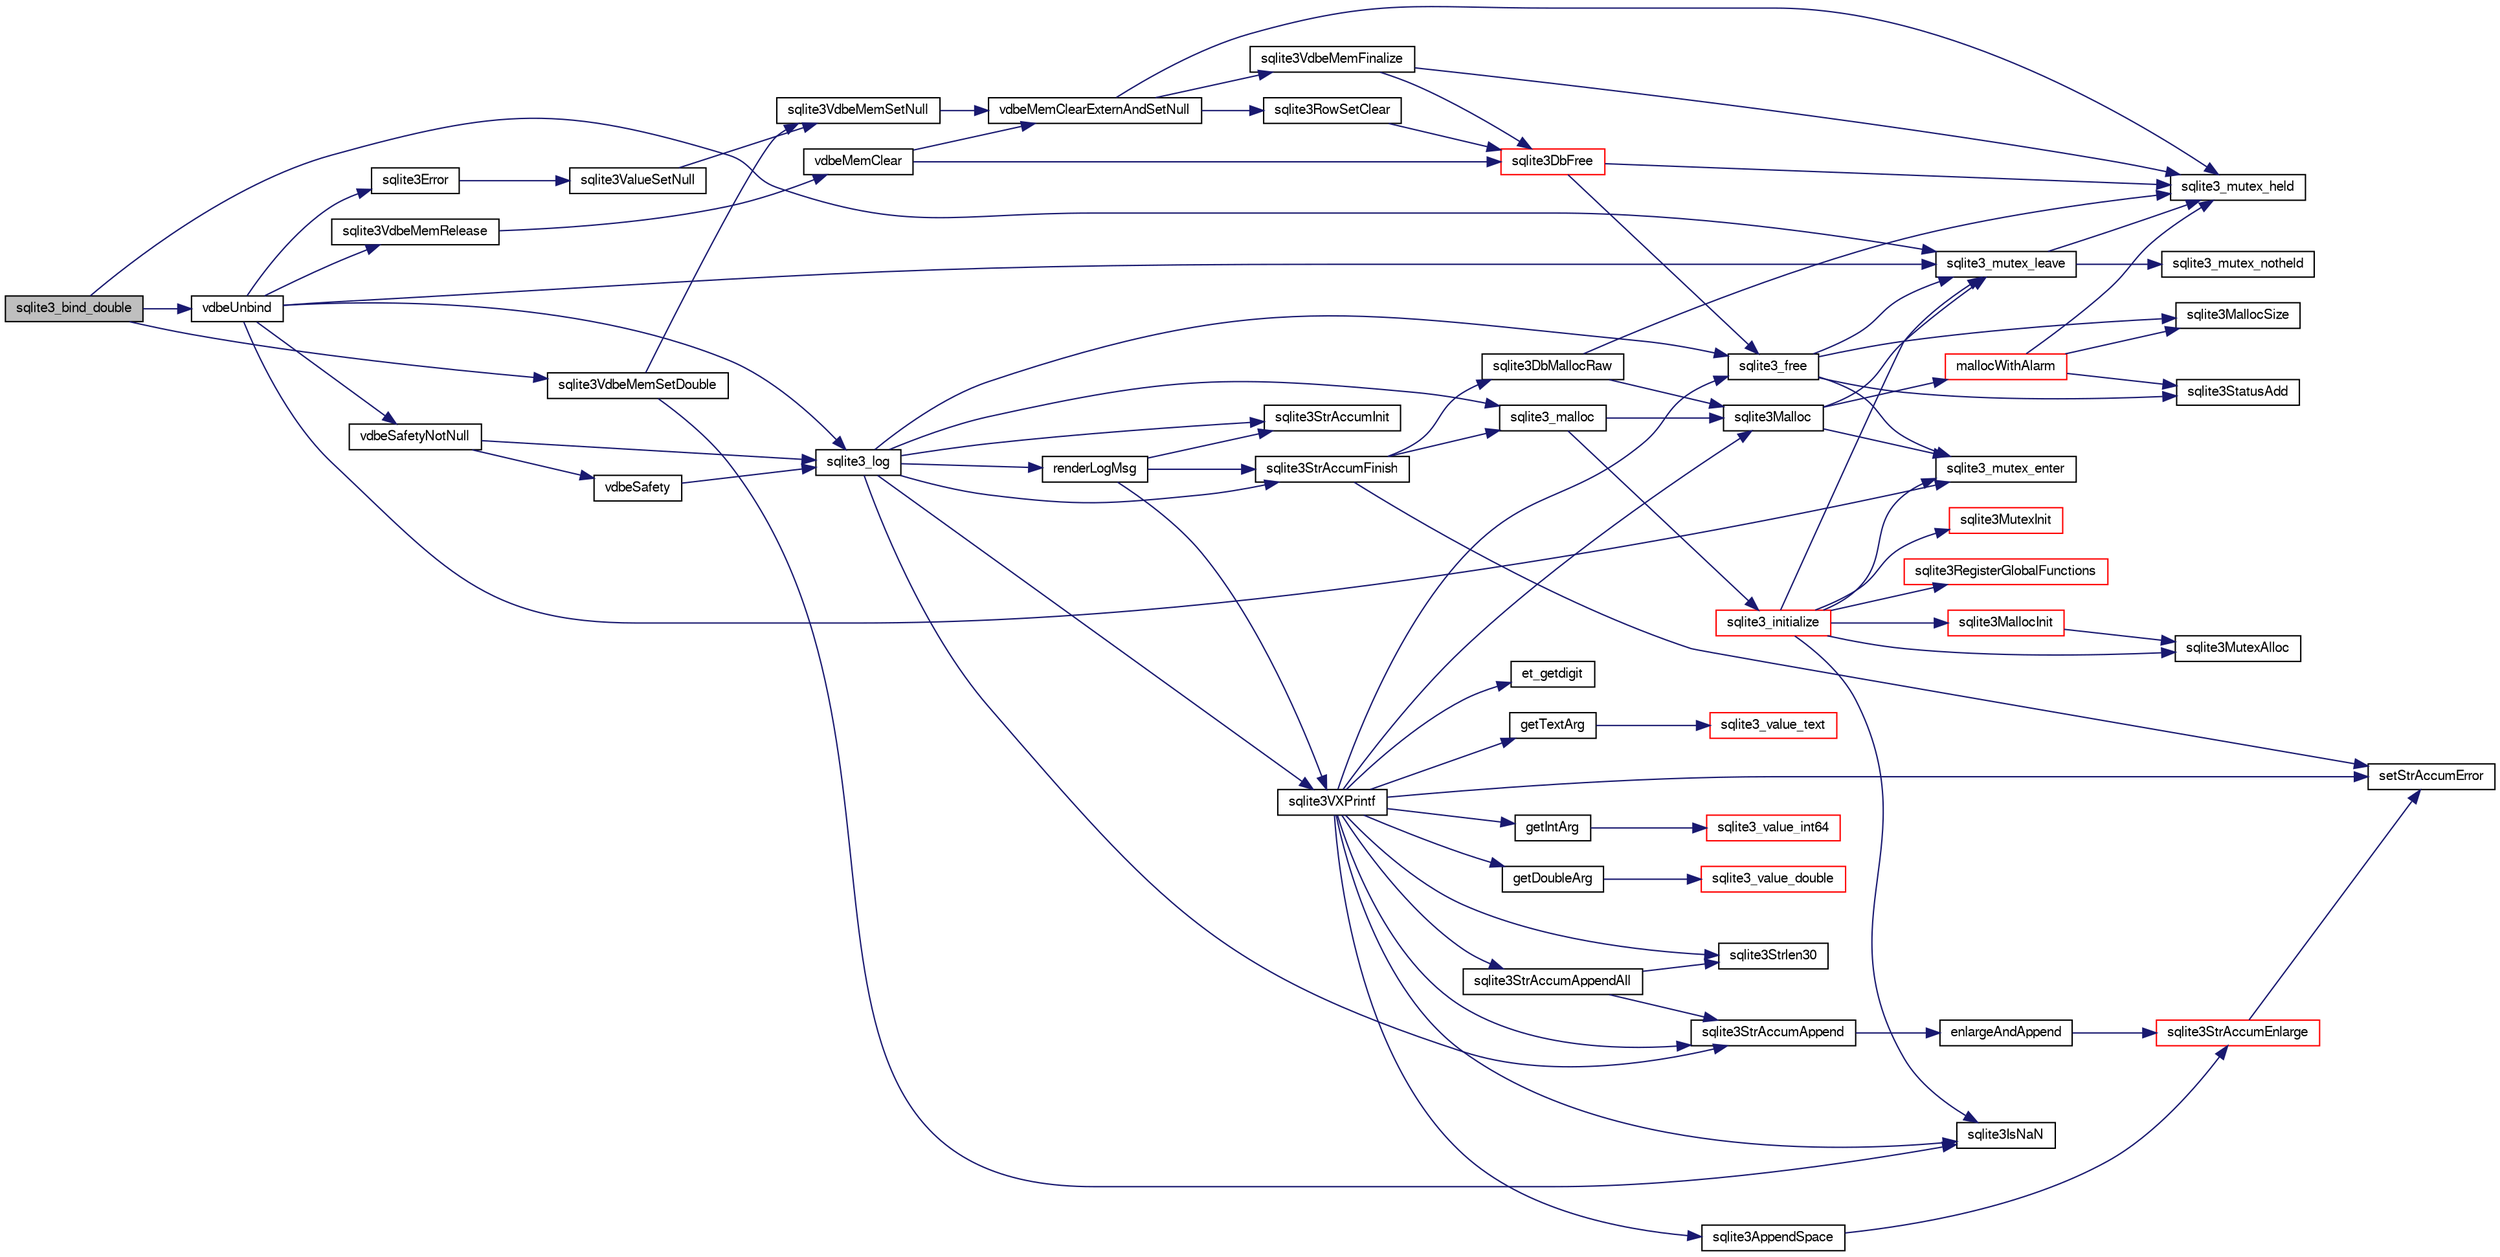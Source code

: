 digraph "sqlite3_bind_double"
{
  edge [fontname="FreeSans",fontsize="10",labelfontname="FreeSans",labelfontsize="10"];
  node [fontname="FreeSans",fontsize="10",shape=record];
  rankdir="LR";
  Node306226 [label="sqlite3_bind_double",height=0.2,width=0.4,color="black", fillcolor="grey75", style="filled", fontcolor="black"];
  Node306226 -> Node306227 [color="midnightblue",fontsize="10",style="solid",fontname="FreeSans"];
  Node306227 [label="vdbeUnbind",height=0.2,width=0.4,color="black", fillcolor="white", style="filled",URL="$sqlite3_8c.html#ae3ca3d8a878660305a0efd0c73c9f064"];
  Node306227 -> Node306228 [color="midnightblue",fontsize="10",style="solid",fontname="FreeSans"];
  Node306228 [label="vdbeSafetyNotNull",height=0.2,width=0.4,color="black", fillcolor="white", style="filled",URL="$sqlite3_8c.html#a018448275e86f09d8af8033cec4cafdf"];
  Node306228 -> Node306229 [color="midnightblue",fontsize="10",style="solid",fontname="FreeSans"];
  Node306229 [label="sqlite3_log",height=0.2,width=0.4,color="black", fillcolor="white", style="filled",URL="$sqlite3_8c.html#a298c9699bf9c143662c6b1fec4b2dc3b"];
  Node306229 -> Node306230 [color="midnightblue",fontsize="10",style="solid",fontname="FreeSans"];
  Node306230 [label="renderLogMsg",height=0.2,width=0.4,color="black", fillcolor="white", style="filled",URL="$sqlite3_8c.html#a7a02b43ce0a27bb52085c7f446d115af"];
  Node306230 -> Node306231 [color="midnightblue",fontsize="10",style="solid",fontname="FreeSans"];
  Node306231 [label="sqlite3StrAccumInit",height=0.2,width=0.4,color="black", fillcolor="white", style="filled",URL="$sqlite3_8c.html#aabf95e113b9d54d519cd15a56215f560"];
  Node306230 -> Node306232 [color="midnightblue",fontsize="10",style="solid",fontname="FreeSans"];
  Node306232 [label="sqlite3VXPrintf",height=0.2,width=0.4,color="black", fillcolor="white", style="filled",URL="$sqlite3_8c.html#a63c25806c9bd4a2b76f9a0eb232c6bde"];
  Node306232 -> Node306233 [color="midnightblue",fontsize="10",style="solid",fontname="FreeSans"];
  Node306233 [label="sqlite3StrAccumAppend",height=0.2,width=0.4,color="black", fillcolor="white", style="filled",URL="$sqlite3_8c.html#a56664fa33def33c5a5245b623441d5e0"];
  Node306233 -> Node306234 [color="midnightblue",fontsize="10",style="solid",fontname="FreeSans"];
  Node306234 [label="enlargeAndAppend",height=0.2,width=0.4,color="black", fillcolor="white", style="filled",URL="$sqlite3_8c.html#a25b21e61dc0883d849890eaa8a18088a"];
  Node306234 -> Node306235 [color="midnightblue",fontsize="10",style="solid",fontname="FreeSans"];
  Node306235 [label="sqlite3StrAccumEnlarge",height=0.2,width=0.4,color="red", fillcolor="white", style="filled",URL="$sqlite3_8c.html#a38976500a97c69d65086eeccca82dd96"];
  Node306235 -> Node306236 [color="midnightblue",fontsize="10",style="solid",fontname="FreeSans"];
  Node306236 [label="setStrAccumError",height=0.2,width=0.4,color="black", fillcolor="white", style="filled",URL="$sqlite3_8c.html#a3dc479a1fc8ba1ab8edfe51f8a0b102c"];
  Node306232 -> Node306505 [color="midnightblue",fontsize="10",style="solid",fontname="FreeSans"];
  Node306505 [label="getIntArg",height=0.2,width=0.4,color="black", fillcolor="white", style="filled",URL="$sqlite3_8c.html#abff258963dbd9205fb299851a64c67be"];
  Node306505 -> Node306389 [color="midnightblue",fontsize="10",style="solid",fontname="FreeSans"];
  Node306389 [label="sqlite3_value_int64",height=0.2,width=0.4,color="red", fillcolor="white", style="filled",URL="$sqlite3_8c.html#ab38d8627f4750672e72712df0b709e0d"];
  Node306232 -> Node306251 [color="midnightblue",fontsize="10",style="solid",fontname="FreeSans"];
  Node306251 [label="sqlite3Malloc",height=0.2,width=0.4,color="black", fillcolor="white", style="filled",URL="$sqlite3_8c.html#a361a2eaa846b1885f123abe46f5d8b2b"];
  Node306251 -> Node306245 [color="midnightblue",fontsize="10",style="solid",fontname="FreeSans"];
  Node306245 [label="sqlite3_mutex_enter",height=0.2,width=0.4,color="black", fillcolor="white", style="filled",URL="$sqlite3_8c.html#a1c12cde690bd89f104de5cbad12a6bf5"];
  Node306251 -> Node306252 [color="midnightblue",fontsize="10",style="solid",fontname="FreeSans"];
  Node306252 [label="mallocWithAlarm",height=0.2,width=0.4,color="red", fillcolor="white", style="filled",URL="$sqlite3_8c.html#ab070d5cf8e48ec8a6a43cf025d48598b"];
  Node306252 -> Node306239 [color="midnightblue",fontsize="10",style="solid",fontname="FreeSans"];
  Node306239 [label="sqlite3_mutex_held",height=0.2,width=0.4,color="black", fillcolor="white", style="filled",URL="$sqlite3_8c.html#acf77da68932b6bc163c5e68547ecc3e7"];
  Node306252 -> Node306242 [color="midnightblue",fontsize="10",style="solid",fontname="FreeSans"];
  Node306242 [label="sqlite3MallocSize",height=0.2,width=0.4,color="black", fillcolor="white", style="filled",URL="$sqlite3_8c.html#acf5d2a5f35270bafb050bd2def576955"];
  Node306252 -> Node306246 [color="midnightblue",fontsize="10",style="solid",fontname="FreeSans"];
  Node306246 [label="sqlite3StatusAdd",height=0.2,width=0.4,color="black", fillcolor="white", style="filled",URL="$sqlite3_8c.html#afa029f93586aeab4cc85360905dae9cd"];
  Node306251 -> Node306247 [color="midnightblue",fontsize="10",style="solid",fontname="FreeSans"];
  Node306247 [label="sqlite3_mutex_leave",height=0.2,width=0.4,color="black", fillcolor="white", style="filled",URL="$sqlite3_8c.html#a5838d235601dbd3c1fa993555c6bcc93"];
  Node306247 -> Node306239 [color="midnightblue",fontsize="10",style="solid",fontname="FreeSans"];
  Node306247 -> Node306248 [color="midnightblue",fontsize="10",style="solid",fontname="FreeSans"];
  Node306248 [label="sqlite3_mutex_notheld",height=0.2,width=0.4,color="black", fillcolor="white", style="filled",URL="$sqlite3_8c.html#a83967c837c1c000d3b5adcfaa688f5dc"];
  Node306232 -> Node306236 [color="midnightblue",fontsize="10",style="solid",fontname="FreeSans"];
  Node306232 -> Node306506 [color="midnightblue",fontsize="10",style="solid",fontname="FreeSans"];
  Node306506 [label="getDoubleArg",height=0.2,width=0.4,color="black", fillcolor="white", style="filled",URL="$sqlite3_8c.html#a1cf25120072c85bd261983b24c12c3d9"];
  Node306506 -> Node306393 [color="midnightblue",fontsize="10",style="solid",fontname="FreeSans"];
  Node306393 [label="sqlite3_value_double",height=0.2,width=0.4,color="red", fillcolor="white", style="filled",URL="$sqlite3_8c.html#a3e50c1a2dd484a8b6911c9d163816b88"];
  Node306232 -> Node306398 [color="midnightblue",fontsize="10",style="solid",fontname="FreeSans"];
  Node306398 [label="sqlite3IsNaN",height=0.2,width=0.4,color="black", fillcolor="white", style="filled",URL="$sqlite3_8c.html#aed4d78203877c3486765ccbc7feebb50"];
  Node306232 -> Node306314 [color="midnightblue",fontsize="10",style="solid",fontname="FreeSans"];
  Node306314 [label="sqlite3Strlen30",height=0.2,width=0.4,color="black", fillcolor="white", style="filled",URL="$sqlite3_8c.html#a3dcd80ba41f1a308193dee74857b62a7"];
  Node306232 -> Node306507 [color="midnightblue",fontsize="10",style="solid",fontname="FreeSans"];
  Node306507 [label="et_getdigit",height=0.2,width=0.4,color="black", fillcolor="white", style="filled",URL="$sqlite3_8c.html#a40c5a308749ad07cc2397a53e081bff0"];
  Node306232 -> Node306508 [color="midnightblue",fontsize="10",style="solid",fontname="FreeSans"];
  Node306508 [label="getTextArg",height=0.2,width=0.4,color="black", fillcolor="white", style="filled",URL="$sqlite3_8c.html#afbb41850423ef20071cefaab0431e04d"];
  Node306508 -> Node306320 [color="midnightblue",fontsize="10",style="solid",fontname="FreeSans"];
  Node306320 [label="sqlite3_value_text",height=0.2,width=0.4,color="red", fillcolor="white", style="filled",URL="$sqlite3_8c.html#aef2ace3239e6dd59c74110faa70f8171"];
  Node306232 -> Node306509 [color="midnightblue",fontsize="10",style="solid",fontname="FreeSans"];
  Node306509 [label="sqlite3StrAccumAppendAll",height=0.2,width=0.4,color="black", fillcolor="white", style="filled",URL="$sqlite3_8c.html#acaf8f3e4f99a3c3a4a77e9c987547289"];
  Node306509 -> Node306233 [color="midnightblue",fontsize="10",style="solid",fontname="FreeSans"];
  Node306509 -> Node306314 [color="midnightblue",fontsize="10",style="solid",fontname="FreeSans"];
  Node306232 -> Node306510 [color="midnightblue",fontsize="10",style="solid",fontname="FreeSans"];
  Node306510 [label="sqlite3AppendSpace",height=0.2,width=0.4,color="black", fillcolor="white", style="filled",URL="$sqlite3_8c.html#aefd38a5afc0020d4a93855c3ee7c63a8"];
  Node306510 -> Node306235 [color="midnightblue",fontsize="10",style="solid",fontname="FreeSans"];
  Node306232 -> Node306244 [color="midnightblue",fontsize="10",style="solid",fontname="FreeSans"];
  Node306244 [label="sqlite3_free",height=0.2,width=0.4,color="black", fillcolor="white", style="filled",URL="$sqlite3_8c.html#a6552349e36a8a691af5487999ab09519"];
  Node306244 -> Node306245 [color="midnightblue",fontsize="10",style="solid",fontname="FreeSans"];
  Node306244 -> Node306246 [color="midnightblue",fontsize="10",style="solid",fontname="FreeSans"];
  Node306244 -> Node306242 [color="midnightblue",fontsize="10",style="solid",fontname="FreeSans"];
  Node306244 -> Node306247 [color="midnightblue",fontsize="10",style="solid",fontname="FreeSans"];
  Node306230 -> Node306341 [color="midnightblue",fontsize="10",style="solid",fontname="FreeSans"];
  Node306341 [label="sqlite3StrAccumFinish",height=0.2,width=0.4,color="black", fillcolor="white", style="filled",URL="$sqlite3_8c.html#adb7f26b10ac1b847db6f000ef4c2e2ba"];
  Node306341 -> Node306250 [color="midnightblue",fontsize="10",style="solid",fontname="FreeSans"];
  Node306250 [label="sqlite3DbMallocRaw",height=0.2,width=0.4,color="black", fillcolor="white", style="filled",URL="$sqlite3_8c.html#abbe8be0cf7175e11ddc3e2218fad924e"];
  Node306250 -> Node306239 [color="midnightblue",fontsize="10",style="solid",fontname="FreeSans"];
  Node306250 -> Node306251 [color="midnightblue",fontsize="10",style="solid",fontname="FreeSans"];
  Node306341 -> Node306316 [color="midnightblue",fontsize="10",style="solid",fontname="FreeSans"];
  Node306316 [label="sqlite3_malloc",height=0.2,width=0.4,color="black", fillcolor="white", style="filled",URL="$sqlite3_8c.html#ac79dba55fc32b6a840cf5a9769bce7cd"];
  Node306316 -> Node306257 [color="midnightblue",fontsize="10",style="solid",fontname="FreeSans"];
  Node306257 [label="sqlite3_initialize",height=0.2,width=0.4,color="red", fillcolor="white", style="filled",URL="$sqlite3_8c.html#ab0c0ee2d5d4cf8b28e9572296a8861df"];
  Node306257 -> Node306258 [color="midnightblue",fontsize="10",style="solid",fontname="FreeSans"];
  Node306258 [label="sqlite3MutexInit",height=0.2,width=0.4,color="red", fillcolor="white", style="filled",URL="$sqlite3_8c.html#a7906afcdd1cdb3d0007eb932398a1158"];
  Node306257 -> Node306276 [color="midnightblue",fontsize="10",style="solid",fontname="FreeSans"];
  Node306276 [label="sqlite3MutexAlloc",height=0.2,width=0.4,color="black", fillcolor="white", style="filled",URL="$sqlite3_8c.html#a0e3f432ee581f6876b590e7ad7e84e19"];
  Node306257 -> Node306245 [color="midnightblue",fontsize="10",style="solid",fontname="FreeSans"];
  Node306257 -> Node306277 [color="midnightblue",fontsize="10",style="solid",fontname="FreeSans"];
  Node306277 [label="sqlite3MallocInit",height=0.2,width=0.4,color="red", fillcolor="white", style="filled",URL="$sqlite3_8c.html#a9e06f9e7cad0d83ce80ab493c9533552"];
  Node306277 -> Node306276 [color="midnightblue",fontsize="10",style="solid",fontname="FreeSans"];
  Node306257 -> Node306247 [color="midnightblue",fontsize="10",style="solid",fontname="FreeSans"];
  Node306257 -> Node306317 [color="midnightblue",fontsize="10",style="solid",fontname="FreeSans"];
  Node306317 [label="sqlite3RegisterGlobalFunctions",height=0.2,width=0.4,color="red", fillcolor="white", style="filled",URL="$sqlite3_8c.html#a9f75bd111010f29e1b8d74344473c4ec"];
  Node306257 -> Node306398 [color="midnightblue",fontsize="10",style="solid",fontname="FreeSans"];
  Node306316 -> Node306251 [color="midnightblue",fontsize="10",style="solid",fontname="FreeSans"];
  Node306341 -> Node306236 [color="midnightblue",fontsize="10",style="solid",fontname="FreeSans"];
  Node306229 -> Node306231 [color="midnightblue",fontsize="10",style="solid",fontname="FreeSans"];
  Node306229 -> Node306232 [color="midnightblue",fontsize="10",style="solid",fontname="FreeSans"];
  Node306229 -> Node306341 [color="midnightblue",fontsize="10",style="solid",fontname="FreeSans"];
  Node306229 -> Node306316 [color="midnightblue",fontsize="10",style="solid",fontname="FreeSans"];
  Node306229 -> Node306244 [color="midnightblue",fontsize="10",style="solid",fontname="FreeSans"];
  Node306229 -> Node306233 [color="midnightblue",fontsize="10",style="solid",fontname="FreeSans"];
  Node306228 -> Node306511 [color="midnightblue",fontsize="10",style="solid",fontname="FreeSans"];
  Node306511 [label="vdbeSafety",height=0.2,width=0.4,color="black", fillcolor="white", style="filled",URL="$sqlite3_8c.html#ad376f1aa66b2801fa8fb2fb134f370fd"];
  Node306511 -> Node306229 [color="midnightblue",fontsize="10",style="solid",fontname="FreeSans"];
  Node306227 -> Node306245 [color="midnightblue",fontsize="10",style="solid",fontname="FreeSans"];
  Node306227 -> Node306445 [color="midnightblue",fontsize="10",style="solid",fontname="FreeSans"];
  Node306445 [label="sqlite3Error",height=0.2,width=0.4,color="black", fillcolor="white", style="filled",URL="$sqlite3_8c.html#a4ba5e8be78db50d5538dcaa45bcf74d3"];
  Node306445 -> Node306446 [color="midnightblue",fontsize="10",style="solid",fontname="FreeSans"];
  Node306446 [label="sqlite3ValueSetNull",height=0.2,width=0.4,color="black", fillcolor="white", style="filled",URL="$sqlite3_8c.html#ad9bc4507a7806b37946116afbe183b95"];
  Node306446 -> Node306326 [color="midnightblue",fontsize="10",style="solid",fontname="FreeSans"];
  Node306326 [label="sqlite3VdbeMemSetNull",height=0.2,width=0.4,color="black", fillcolor="white", style="filled",URL="$sqlite3_8c.html#ae01092c23aebaf8a3ebdf3954609b410"];
  Node306326 -> Node306327 [color="midnightblue",fontsize="10",style="solid",fontname="FreeSans"];
  Node306327 [label="vdbeMemClearExternAndSetNull",height=0.2,width=0.4,color="black", fillcolor="white", style="filled",URL="$sqlite3_8c.html#a29c41a360fb0e86b817777daf061230c"];
  Node306327 -> Node306239 [color="midnightblue",fontsize="10",style="solid",fontname="FreeSans"];
  Node306327 -> Node306328 [color="midnightblue",fontsize="10",style="solid",fontname="FreeSans"];
  Node306328 [label="sqlite3VdbeMemFinalize",height=0.2,width=0.4,color="black", fillcolor="white", style="filled",URL="$sqlite3_8c.html#a2568220f48ddef81b1c43e401042d9d2"];
  Node306328 -> Node306239 [color="midnightblue",fontsize="10",style="solid",fontname="FreeSans"];
  Node306328 -> Node306238 [color="midnightblue",fontsize="10",style="solid",fontname="FreeSans"];
  Node306238 [label="sqlite3DbFree",height=0.2,width=0.4,color="red", fillcolor="white", style="filled",URL="$sqlite3_8c.html#ac70ab821a6607b4a1b909582dc37a069"];
  Node306238 -> Node306239 [color="midnightblue",fontsize="10",style="solid",fontname="FreeSans"];
  Node306238 -> Node306244 [color="midnightblue",fontsize="10",style="solid",fontname="FreeSans"];
  Node306327 -> Node306329 [color="midnightblue",fontsize="10",style="solid",fontname="FreeSans"];
  Node306329 [label="sqlite3RowSetClear",height=0.2,width=0.4,color="black", fillcolor="white", style="filled",URL="$sqlite3_8c.html#ae153de0cd969511a607e26deeca80342"];
  Node306329 -> Node306238 [color="midnightblue",fontsize="10",style="solid",fontname="FreeSans"];
  Node306227 -> Node306247 [color="midnightblue",fontsize="10",style="solid",fontname="FreeSans"];
  Node306227 -> Node306229 [color="midnightblue",fontsize="10",style="solid",fontname="FreeSans"];
  Node306227 -> Node306333 [color="midnightblue",fontsize="10",style="solid",fontname="FreeSans"];
  Node306333 [label="sqlite3VdbeMemRelease",height=0.2,width=0.4,color="black", fillcolor="white", style="filled",URL="$sqlite3_8c.html#a90606361dbeba88159fd6ff03fcc10cc"];
  Node306333 -> Node306334 [color="midnightblue",fontsize="10",style="solid",fontname="FreeSans"];
  Node306334 [label="vdbeMemClear",height=0.2,width=0.4,color="black", fillcolor="white", style="filled",URL="$sqlite3_8c.html#a489eef6e55ad0dadf67578726b935d12"];
  Node306334 -> Node306327 [color="midnightblue",fontsize="10",style="solid",fontname="FreeSans"];
  Node306334 -> Node306238 [color="midnightblue",fontsize="10",style="solid",fontname="FreeSans"];
  Node306226 -> Node306397 [color="midnightblue",fontsize="10",style="solid",fontname="FreeSans"];
  Node306397 [label="sqlite3VdbeMemSetDouble",height=0.2,width=0.4,color="black", fillcolor="white", style="filled",URL="$sqlite3_8c.html#a275e5080bf002b17d0e0d5b65e809d39"];
  Node306397 -> Node306326 [color="midnightblue",fontsize="10",style="solid",fontname="FreeSans"];
  Node306397 -> Node306398 [color="midnightblue",fontsize="10",style="solid",fontname="FreeSans"];
  Node306226 -> Node306247 [color="midnightblue",fontsize="10",style="solid",fontname="FreeSans"];
}
